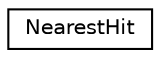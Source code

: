 digraph G
{
  edge [fontname="Helvetica",fontsize="10",labelfontname="Helvetica",labelfontsize="10"];
  node [fontname="Helvetica",fontsize="10",shape=record];
  rankdir=LR;
  Node1 [label="NearestHit",height=0.2,width=0.4,color="black", fillcolor="white", style="filled",URL="$d3/d52/structNearestHit.html"];
}
